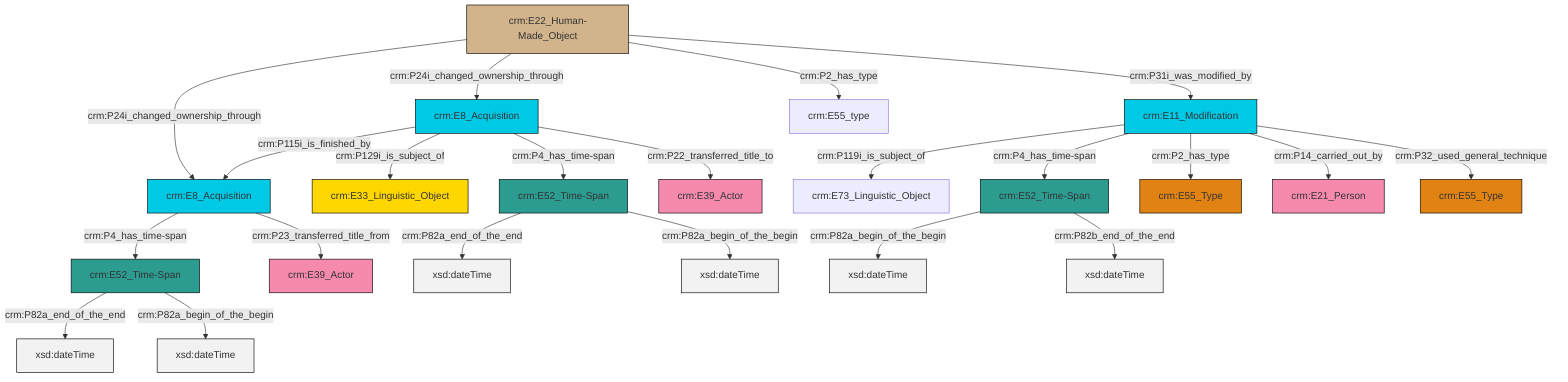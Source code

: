 graph TD
classDef Literal fill:#f2f2f2,stroke:#000000;
classDef CRM_Entity fill:#FFFFFF,stroke:#000000;
classDef Temporal_Entity fill:#00C9E6, stroke:#000000;
classDef Type fill:#E18312, stroke:#000000;
classDef Time-Span fill:#2C9C91, stroke:#000000;
classDef Appellation fill:#FFEB7F, stroke:#000000;
classDef Place fill:#008836, stroke:#000000;
classDef Persistent_Item fill:#B266B2, stroke:#000000;
classDef Conceptual_Object fill:#FFD700, stroke:#000000;
classDef Physical_Thing fill:#D2B48C, stroke:#000000;
classDef Actor fill:#f58aad, stroke:#000000;
classDef PC_Classes fill:#4ce600, stroke:#000000;
classDef Multi fill:#cccccc,stroke:#000000;

2["crm:E52_Time-Span"]:::Time-Span -->|crm:P82a_end_of_the_end| 3[xsd:dateTime]:::Literal
6["crm:E22_Human-Made_Object"]:::Physical_Thing -->|crm:P24i_changed_ownership_through| 0["crm:E8_Acquisition"]:::Temporal_Entity
4["crm:E52_Time-Span"]:::Time-Span -->|crm:P82a_end_of_the_end| 9[xsd:dateTime]:::Literal
6["crm:E22_Human-Made_Object"]:::Physical_Thing -->|crm:P24i_changed_ownership_through| 12["crm:E8_Acquisition"]:::Temporal_Entity
12["crm:E8_Acquisition"]:::Temporal_Entity -->|crm:P115i_is_finished_by| 0["crm:E8_Acquisition"]:::Temporal_Entity
13["crm:E11_Modification"]:::Temporal_Entity -->|crm:P119i_is_subject_of| 10["crm:E73_Linguistic_Object"]:::Default
16["crm:E52_Time-Span"]:::Time-Span -->|crm:P82a_begin_of_the_begin| 17[xsd:dateTime]:::Literal
13["crm:E11_Modification"]:::Temporal_Entity -->|crm:P4_has_time-span| 16["crm:E52_Time-Span"]:::Time-Span
13["crm:E11_Modification"]:::Temporal_Entity -->|crm:P2_has_type| 22["crm:E55_Type"]:::Type
6["crm:E22_Human-Made_Object"]:::Physical_Thing -->|crm:P2_has_type| 23["crm:E55_type"]:::Default
12["crm:E8_Acquisition"]:::Temporal_Entity -->|crm:P129i_is_subject_of| 24["crm:E33_Linguistic_Object"]:::Conceptual_Object
12["crm:E8_Acquisition"]:::Temporal_Entity -->|crm:P4_has_time-span| 2["crm:E52_Time-Span"]:::Time-Span
2["crm:E52_Time-Span"]:::Time-Span -->|crm:P82a_begin_of_the_begin| 25[xsd:dateTime]:::Literal
0["crm:E8_Acquisition"]:::Temporal_Entity -->|crm:P4_has_time-span| 4["crm:E52_Time-Span"]:::Time-Span
4["crm:E52_Time-Span"]:::Time-Span -->|crm:P82a_begin_of_the_begin| 26[xsd:dateTime]:::Literal
0["crm:E8_Acquisition"]:::Temporal_Entity -->|crm:P23_transferred_title_from| 20["crm:E39_Actor"]:::Actor
6["crm:E22_Human-Made_Object"]:::Physical_Thing -->|crm:P31i_was_modified_by| 13["crm:E11_Modification"]:::Temporal_Entity
13["crm:E11_Modification"]:::Temporal_Entity -->|crm:P14_carried_out_by| 29["crm:E21_Person"]:::Actor
12["crm:E8_Acquisition"]:::Temporal_Entity -->|crm:P22_transferred_title_to| 7["crm:E39_Actor"]:::Actor
16["crm:E52_Time-Span"]:::Time-Span -->|crm:P82b_end_of_the_end| 32[xsd:dateTime]:::Literal
13["crm:E11_Modification"]:::Temporal_Entity -->|crm:P32_used_general_technique| 14["crm:E55_Type"]:::Type